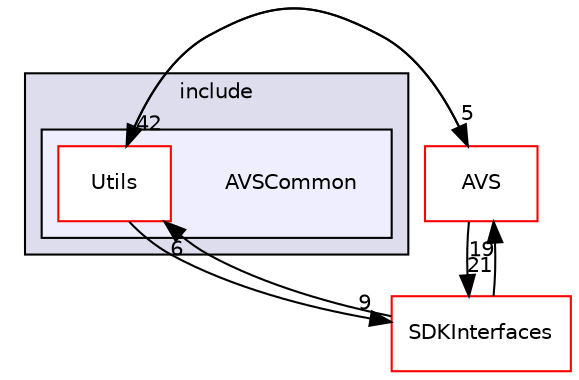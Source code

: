 digraph "/avs-cpp-sdk-tools/cm/autoCM_publicRepo/avs-device-sdk/AVSCommon/Utils/include/AVSCommon" {
  compound=true
  node [ fontsize="10", fontname="Helvetica"];
  edge [ labelfontsize="10", labelfontname="Helvetica"];
  subgraph clusterdir_957fc395b73dfe8b64ee3f74464f588a {
    graph [ bgcolor="#ddddee", pencolor="black", label="include" fontname="Helvetica", fontsize="10", URL="dir_957fc395b73dfe8b64ee3f74464f588a.html"]
  subgraph clusterdir_ced5fe410515ed61d81f9a22ef3eef03 {
    graph [ bgcolor="#eeeeff", pencolor="black", label="" URL="dir_ced5fe410515ed61d81f9a22ef3eef03.html"];
    dir_ced5fe410515ed61d81f9a22ef3eef03 [shape=plaintext label="AVSCommon"];
    dir_ee116be5d1129358ffaec72096859541 [shape=box label="Utils" color="red" fillcolor="white" style="filled" URL="dir_ee116be5d1129358ffaec72096859541.html"];
  }
  }
  dir_80711c2a226d5fced33fce22558d3784 [shape=box label="AVS" fillcolor="white" style="filled" color="red" URL="dir_80711c2a226d5fced33fce22558d3784.html"];
  dir_97afc8111b754cf401b73024f872f45d [shape=box label="SDKInterfaces" fillcolor="white" style="filled" color="red" URL="dir_97afc8111b754cf401b73024f872f45d.html"];
  dir_80711c2a226d5fced33fce22558d3784->dir_97afc8111b754cf401b73024f872f45d [headlabel="21", labeldistance=1.5 headhref="dir_000010_000020.html"];
  dir_80711c2a226d5fced33fce22558d3784->dir_ee116be5d1129358ffaec72096859541 [headlabel="42", labeldistance=1.5 headhref="dir_000010_000074.html"];
  dir_97afc8111b754cf401b73024f872f45d->dir_80711c2a226d5fced33fce22558d3784 [headlabel="19", labeldistance=1.5 headhref="dir_000020_000010.html"];
  dir_97afc8111b754cf401b73024f872f45d->dir_ee116be5d1129358ffaec72096859541 [headlabel="6", labeldistance=1.5 headhref="dir_000020_000074.html"];
  dir_ee116be5d1129358ffaec72096859541->dir_80711c2a226d5fced33fce22558d3784 [headlabel="5", labeldistance=1.5 headhref="dir_000074_000010.html"];
  dir_ee116be5d1129358ffaec72096859541->dir_97afc8111b754cf401b73024f872f45d [headlabel="9", labeldistance=1.5 headhref="dir_000074_000020.html"];
}
